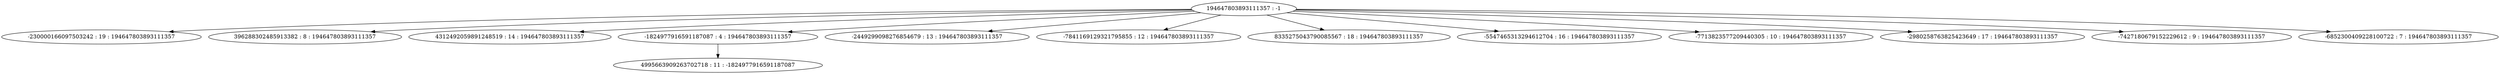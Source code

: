 digraph "plots_20/tree_19.dot" {
	0 [label="194647803893111357 : -1"]
	1 [label="-230000166097503242 : 19 : 194647803893111357"]
	2 [label="396288302485913382 : 8 : 194647803893111357"]
	3 [label="4312492059891248519 : 14 : 194647803893111357"]
	4 [label="-1824977916591187087 : 4 : 194647803893111357"]
	5 [label="-2449299098276854679 : 13 : 194647803893111357"]
	6 [label="-7841169129321795855 : 12 : 194647803893111357"]
	7 [label="8335275043790085567 : 18 : 194647803893111357"]
	8 [label="-5547465313294612704 : 16 : 194647803893111357"]
	9 [label="-7713823577209440305 : 10 : 194647803893111357"]
	10 [label="-2980258763825423649 : 17 : 194647803893111357"]
	11 [label="-7427180679152229612 : 9 : 194647803893111357"]
	12 [label="-6852300409228100722 : 7 : 194647803893111357"]
	13 [label="4995663909263702718 : 11 : -1824977916591187087"]
	0 -> 1
	0 -> 2
	0 -> 3
	0 -> 4
	4 -> 13
	0 -> 5
	0 -> 6
	0 -> 7
	0 -> 8
	0 -> 9
	0 -> 10
	0 -> 11
	0 -> 12
}
